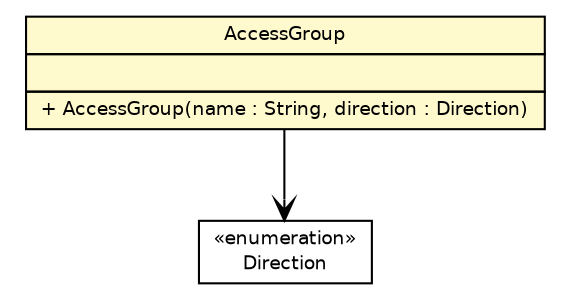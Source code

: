 #!/usr/local/bin/dot
#
# Class diagram 
# Generated by UmlGraph version 4.6 (http://www.spinellis.gr/sw/umlgraph)
#

digraph G {
	edge [fontname="Helvetica",fontsize=10,labelfontname="Helvetica",labelfontsize=10];
	node [fontname="Helvetica",fontsize=10,shape=plaintext];
	// fr.univrennes1.cri.jtacl.lib.misc.Direction
	c13284 [label=<<table border="0" cellborder="1" cellspacing="0" cellpadding="2" port="p" href="../../../lib/misc/Direction.html">
		<tr><td><table border="0" cellspacing="0" cellpadding="1">
			<tr><td> &laquo;enumeration&raquo; </td></tr>
			<tr><td> Direction </td></tr>
		</table></td></tr>
		</table>>, fontname="Helvetica", fontcolor="black", fontsize=9.0];
	// fr.univrennes1.cri.jtacl.equipments.cisco.router.AccessGroup
	c13352 [label=<<table border="0" cellborder="1" cellspacing="0" cellpadding="2" port="p" bgcolor="lemonChiffon" href="./AccessGroup.html">
		<tr><td><table border="0" cellspacing="0" cellpadding="1">
			<tr><td> AccessGroup </td></tr>
		</table></td></tr>
		<tr><td><table border="0" cellspacing="0" cellpadding="1">
			<tr><td align="left">  </td></tr>
		</table></td></tr>
		<tr><td><table border="0" cellspacing="0" cellpadding="1">
			<tr><td align="left"> + AccessGroup(name : String, direction : Direction) </td></tr>
		</table></td></tr>
		</table>>, fontname="Helvetica", fontcolor="black", fontsize=9.0];
	// fr.univrennes1.cri.jtacl.equipments.cisco.router.AccessGroup NAVASSOC fr.univrennes1.cri.jtacl.lib.misc.Direction
	c13352:p -> c13284:p [taillabel="", label="", headlabel="", fontname="Helvetica", fontcolor="black", fontsize=10.0, color="black", arrowhead=open];
}


